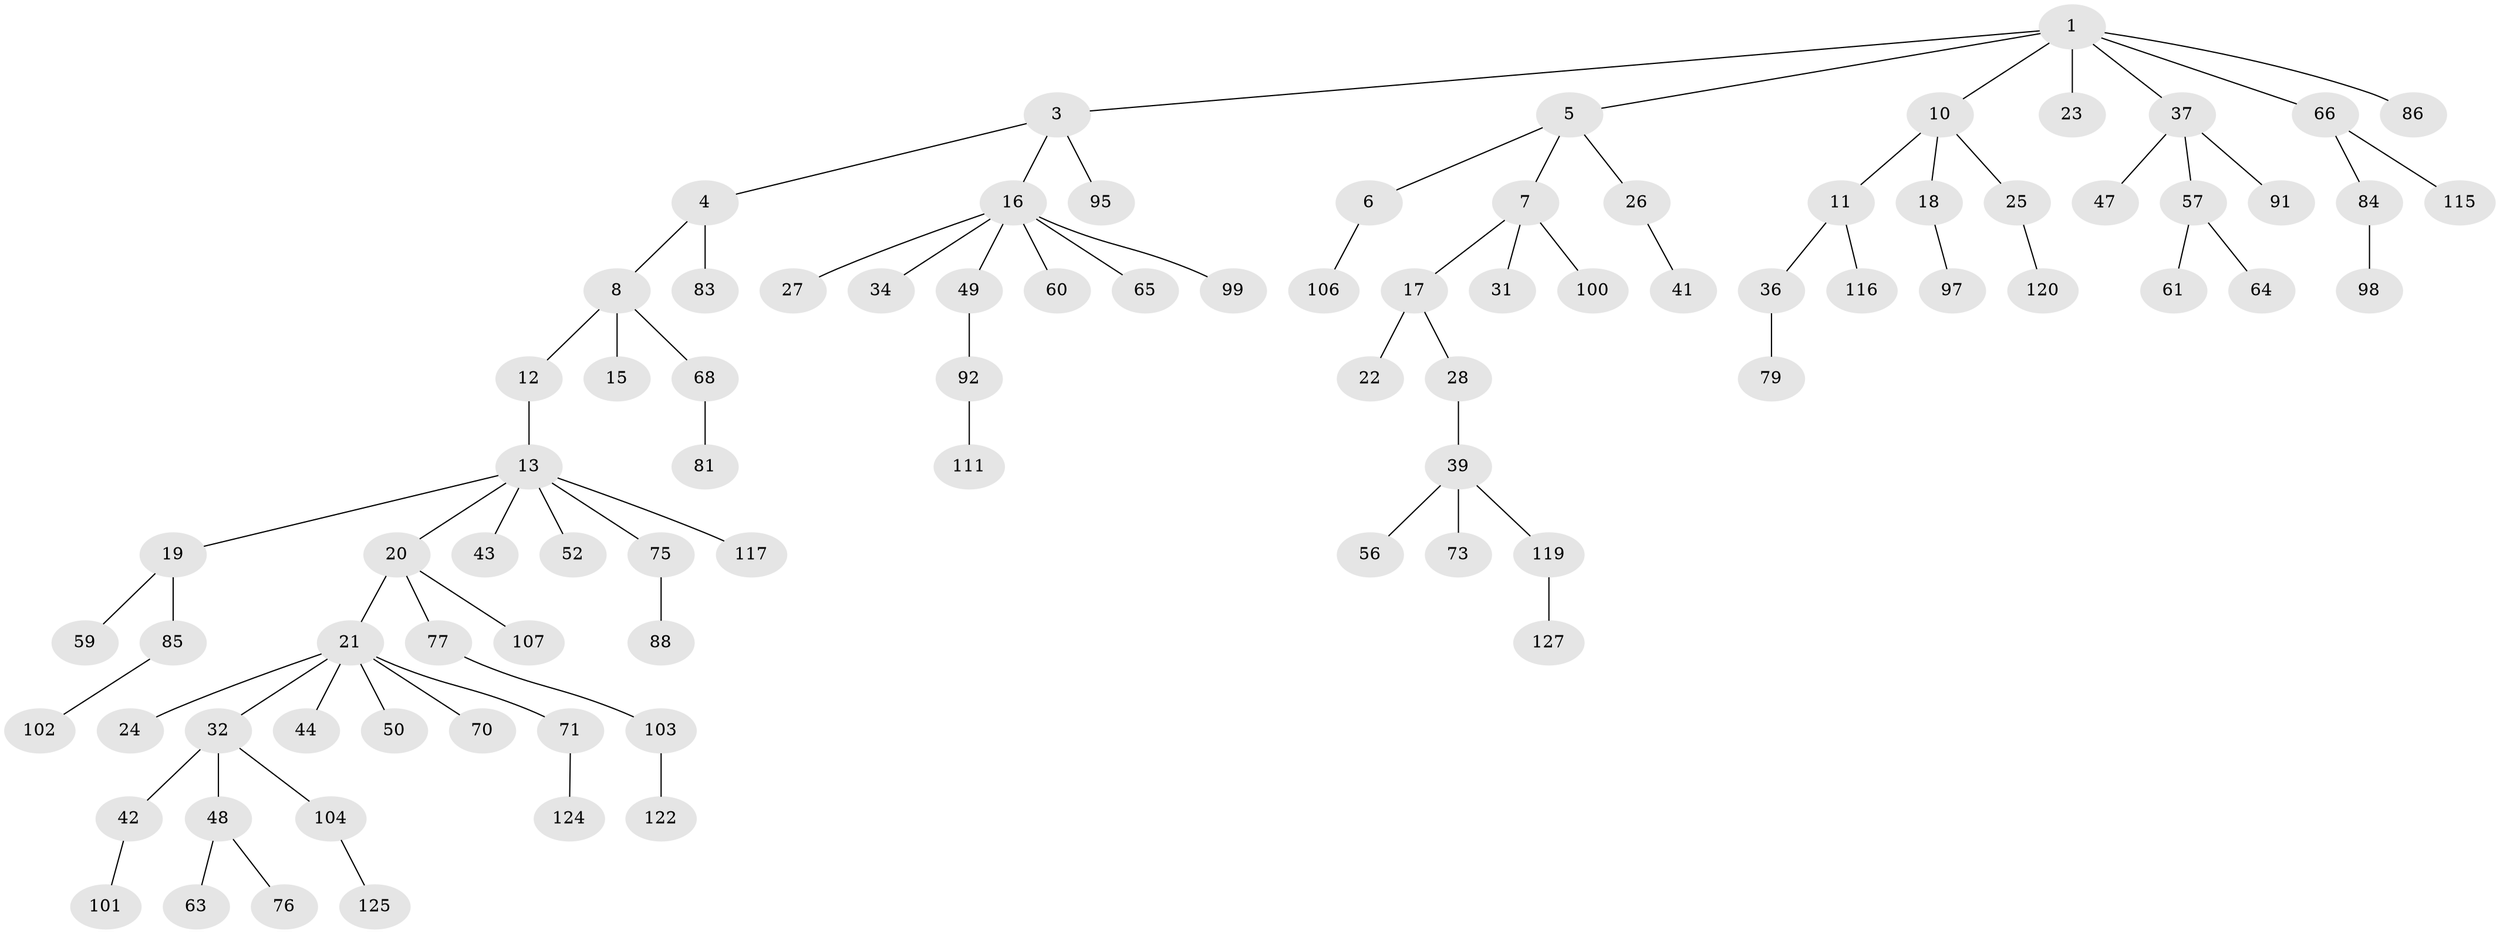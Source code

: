 // Generated by graph-tools (version 1.1) at 2025/52/02/27/25 19:52:11]
// undirected, 86 vertices, 85 edges
graph export_dot {
graph [start="1"]
  node [color=gray90,style=filled];
  1 [super="+2"];
  3 [super="+74"];
  4;
  5 [super="+112"];
  6 [super="+93"];
  7 [super="+30"];
  8 [super="+9"];
  10 [super="+14"];
  11 [super="+67"];
  12 [super="+90"];
  13 [super="+45"];
  15 [super="+55"];
  16 [super="+69"];
  17 [super="+35"];
  18 [super="+87"];
  19;
  20 [super="+62"];
  21 [super="+29"];
  22;
  23 [super="+128"];
  24;
  25 [super="+38"];
  26 [super="+94"];
  27;
  28 [super="+33"];
  31;
  32 [super="+51"];
  34;
  36;
  37 [super="+89"];
  39 [super="+40"];
  41 [super="+121"];
  42 [super="+82"];
  43;
  44 [super="+46"];
  47 [super="+53"];
  48 [super="+54"];
  49;
  50;
  52;
  56;
  57 [super="+58"];
  59;
  60;
  61 [super="+114"];
  63 [super="+108"];
  64 [super="+72"];
  65;
  66 [super="+78"];
  68;
  70 [super="+109"];
  71;
  73;
  75;
  76;
  77 [super="+80"];
  79;
  81;
  83 [super="+96"];
  84;
  85;
  86;
  88 [super="+126"];
  91;
  92 [super="+123"];
  95;
  97;
  98;
  99;
  100;
  101 [super="+110"];
  102 [super="+105"];
  103 [super="+118"];
  104 [super="+113"];
  106;
  107;
  111;
  115;
  116;
  117;
  119;
  120;
  122;
  124;
  125;
  127;
  1 -- 10;
  1 -- 37;
  1 -- 86;
  1 -- 66;
  1 -- 3;
  1 -- 5;
  1 -- 23;
  3 -- 4;
  3 -- 16;
  3 -- 95;
  4 -- 8;
  4 -- 83;
  5 -- 6;
  5 -- 7;
  5 -- 26;
  6 -- 106;
  7 -- 17;
  7 -- 100;
  7 -- 31;
  8 -- 12;
  8 -- 68;
  8 -- 15;
  10 -- 11;
  10 -- 18;
  10 -- 25;
  11 -- 36;
  11 -- 116;
  12 -- 13;
  13 -- 19;
  13 -- 20;
  13 -- 43;
  13 -- 52;
  13 -- 117;
  13 -- 75;
  16 -- 27;
  16 -- 34;
  16 -- 49;
  16 -- 60;
  16 -- 65;
  16 -- 99;
  17 -- 22;
  17 -- 28;
  18 -- 97;
  19 -- 59;
  19 -- 85;
  20 -- 21;
  20 -- 77;
  20 -- 107;
  21 -- 24;
  21 -- 32;
  21 -- 50;
  21 -- 70;
  21 -- 71;
  21 -- 44;
  25 -- 120;
  26 -- 41;
  28 -- 39;
  32 -- 42;
  32 -- 48;
  32 -- 104;
  36 -- 79;
  37 -- 47;
  37 -- 57;
  37 -- 91;
  39 -- 119;
  39 -- 56;
  39 -- 73;
  42 -- 101;
  48 -- 63;
  48 -- 76;
  49 -- 92;
  57 -- 61;
  57 -- 64;
  66 -- 115;
  66 -- 84;
  68 -- 81;
  71 -- 124;
  75 -- 88;
  77 -- 103;
  84 -- 98;
  85 -- 102;
  92 -- 111;
  103 -- 122;
  104 -- 125;
  119 -- 127;
}
